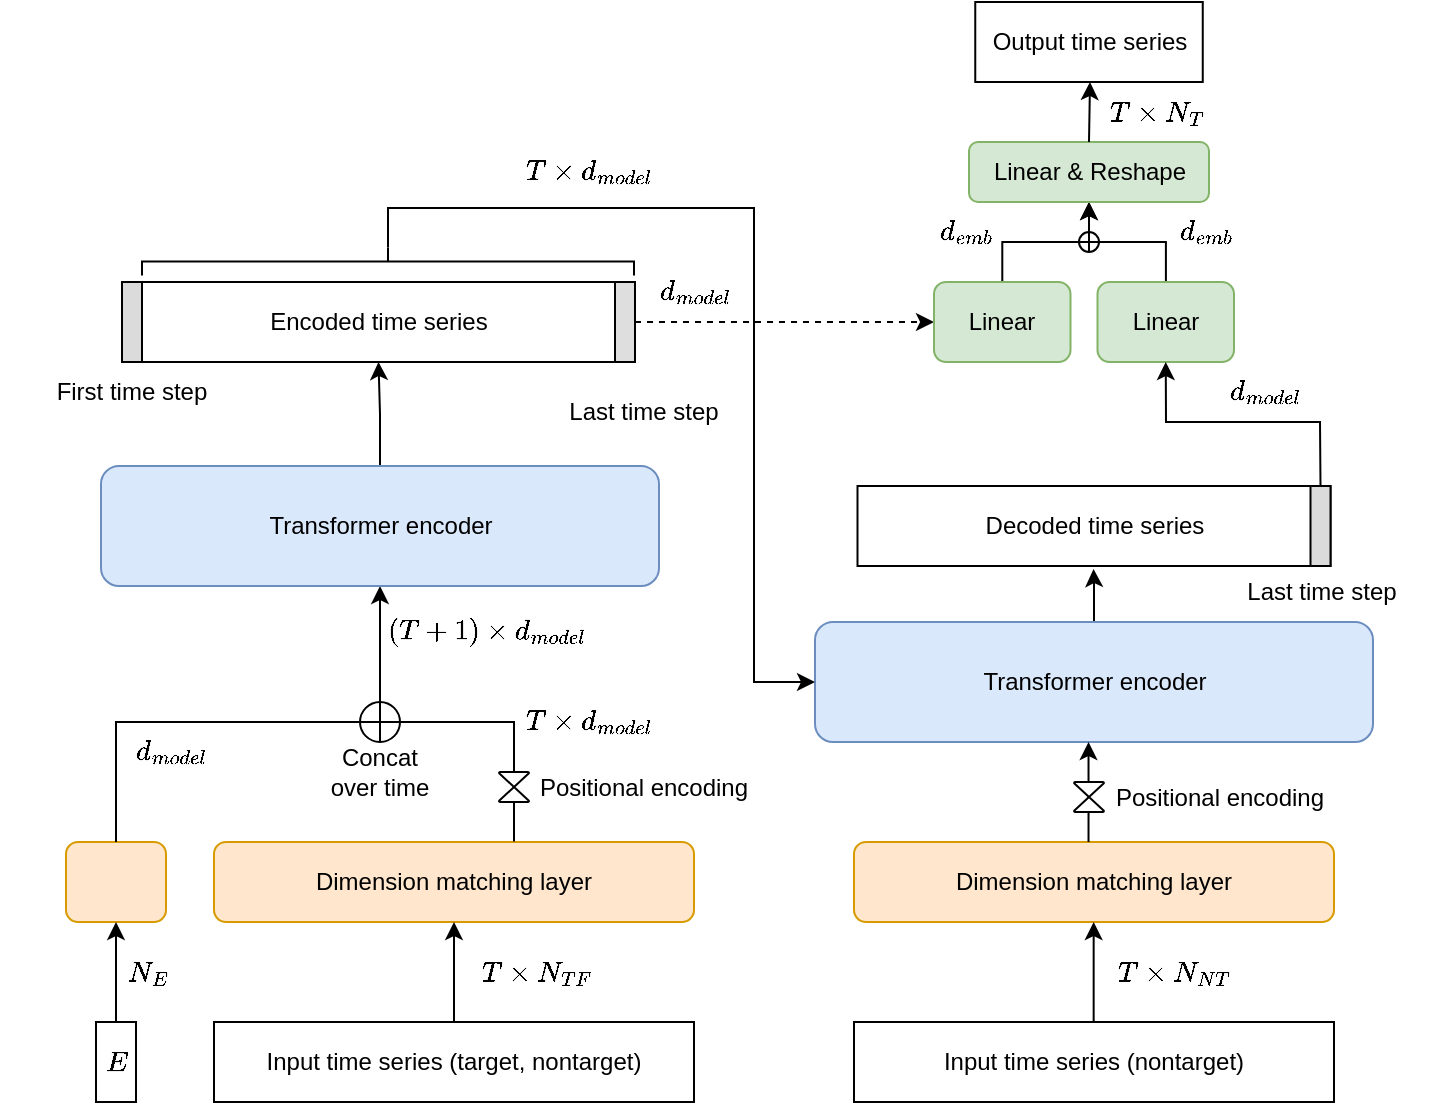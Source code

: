 <mxfile version="23.1.0" type="github">
  <diagram name="Page-1" id="ZrENTzr3K45VspEdxDzP">
    <mxGraphModel dx="2271" dy="748" grid="1" gridSize="10" guides="1" tooltips="1" connect="1" arrows="1" fold="1" page="1" pageScale="1" pageWidth="850" pageHeight="1100" math="1" shadow="0">
      <root>
        <mxCell id="0" />
        <mxCell id="1" parent="0" />
        <mxCell id="vCqHwj_-bdeTduItDin3-1" value="Input time series (target, nontarget)" style="rounded=0;whiteSpace=wrap;html=1;" vertex="1" parent="1">
          <mxGeometry x="100" y="630" width="240" height="40" as="geometry" />
        </mxCell>
        <mxCell id="vCqHwj_-bdeTduItDin3-2" value="Input time series (nontarget)" style="rounded=0;whiteSpace=wrap;html=1;" vertex="1" parent="1">
          <mxGeometry x="420" y="630" width="240" height="40" as="geometry" />
        </mxCell>
        <mxCell id="vCqHwj_-bdeTduItDin3-3" value="$$E$$" style="rounded=0;whiteSpace=wrap;html=1;" vertex="1" parent="1">
          <mxGeometry x="41" y="630" width="20" height="40" as="geometry" />
        </mxCell>
        <mxCell id="vCqHwj_-bdeTduItDin3-4" value="Dimension matching layer" style="rounded=1;whiteSpace=wrap;html=1;fillColor=#ffe6cc;strokeColor=#d79b00;" vertex="1" parent="1">
          <mxGeometry x="100" y="540" width="240" height="40" as="geometry" />
        </mxCell>
        <mxCell id="vCqHwj_-bdeTduItDin3-5" value="" style="endArrow=classic;html=1;rounded=0;exitX=0.5;exitY=0;exitDx=0;exitDy=0;entryX=0.5;entryY=1;entryDx=0;entryDy=0;" edge="1" parent="1" source="vCqHwj_-bdeTduItDin3-1" target="vCqHwj_-bdeTduItDin3-4">
          <mxGeometry width="50" height="50" relative="1" as="geometry">
            <mxPoint x="260" y="590" as="sourcePoint" />
            <mxPoint x="310" y="540" as="targetPoint" />
          </mxGeometry>
        </mxCell>
        <mxCell id="vCqHwj_-bdeTduItDin3-6" value="$$T \times N_{TF}$$" style="text;html=1;strokeColor=none;fillColor=none;align=center;verticalAlign=middle;whiteSpace=wrap;rounded=0;" vertex="1" parent="1">
          <mxGeometry x="232.25" y="590" width="60" height="30" as="geometry" />
        </mxCell>
        <mxCell id="vCqHwj_-bdeTduItDin3-8" value="" style="rounded=1;whiteSpace=wrap;html=1;fillColor=#ffe6cc;strokeColor=#d79b00;" vertex="1" parent="1">
          <mxGeometry x="26" y="540" width="50" height="40" as="geometry" />
        </mxCell>
        <mxCell id="vCqHwj_-bdeTduItDin3-9" value="" style="endArrow=classic;html=1;rounded=0;exitX=0.5;exitY=0;exitDx=0;exitDy=0;entryX=0.5;entryY=1;entryDx=0;entryDy=0;" edge="1" parent="1" source="vCqHwj_-bdeTduItDin3-3" target="vCqHwj_-bdeTduItDin3-8">
          <mxGeometry width="50" height="50" relative="1" as="geometry">
            <mxPoint x="116" y="690" as="sourcePoint" />
            <mxPoint x="166" y="640" as="targetPoint" />
          </mxGeometry>
        </mxCell>
        <mxCell id="vCqHwj_-bdeTduItDin3-10" value="$$N_E$$" style="text;html=1;strokeColor=none;fillColor=none;align=center;verticalAlign=middle;whiteSpace=wrap;rounded=0;" vertex="1" parent="1">
          <mxGeometry x="50" y="590" width="35" height="30" as="geometry" />
        </mxCell>
        <mxCell id="vCqHwj_-bdeTduItDin3-12" value="" style="endArrow=classic;html=1;rounded=0;exitX=0.5;exitY=0;exitDx=0;exitDy=0;entryX=0.5;entryY=1;entryDx=0;entryDy=0;" edge="1" parent="1" source="vCqHwj_-bdeTduItDin3-8" target="vCqHwj_-bdeTduItDin3-29">
          <mxGeometry width="50" height="50" relative="1" as="geometry">
            <mxPoint x="170" y="580" as="sourcePoint" />
            <mxPoint x="183" y="410" as="targetPoint" />
            <Array as="points">
              <mxPoint x="51" y="480" />
              <mxPoint x="183" y="480" />
            </Array>
          </mxGeometry>
        </mxCell>
        <mxCell id="vCqHwj_-bdeTduItDin3-16" value="$$d_{model}$$" style="text;html=1;strokeColor=none;fillColor=none;align=center;verticalAlign=middle;whiteSpace=wrap;rounded=0;" vertex="1" parent="1">
          <mxGeometry x="61" y="480" width="35" height="30" as="geometry" />
        </mxCell>
        <mxCell id="vCqHwj_-bdeTduItDin3-18" value="$$T \times d_{model}$$" style="text;html=1;strokeColor=none;fillColor=none;align=center;verticalAlign=middle;whiteSpace=wrap;rounded=0;" vertex="1" parent="1">
          <mxGeometry x="252.5" y="465" width="70" height="30" as="geometry" />
        </mxCell>
        <mxCell id="vCqHwj_-bdeTduItDin3-20" value="" style="verticalLabelPosition=bottom;verticalAlign=top;html=1;shape=mxgraph.flowchart.summing_function;" vertex="1" parent="1">
          <mxGeometry x="173" y="470" width="20" height="20" as="geometry" />
        </mxCell>
        <mxCell id="vCqHwj_-bdeTduItDin3-26" value="Concat&lt;br&gt;over time" style="text;html=1;strokeColor=none;fillColor=none;align=center;verticalAlign=middle;whiteSpace=wrap;rounded=0;" vertex="1" parent="1">
          <mxGeometry x="148" y="490" width="70" height="30" as="geometry" />
        </mxCell>
        <mxCell id="vCqHwj_-bdeTduItDin3-27" value="$$(T + 1) \times d_{model}$$" style="text;html=1;strokeColor=none;fillColor=none;align=center;verticalAlign=middle;whiteSpace=wrap;rounded=0;" vertex="1" parent="1">
          <mxGeometry x="201" y="420" width="70" height="30" as="geometry" />
        </mxCell>
        <mxCell id="vCqHwj_-bdeTduItDin3-32" style="edgeStyle=orthogonalEdgeStyle;rounded=0;orthogonalLoop=1;jettySize=auto;html=1;entryX=0.5;entryY=1;entryDx=0;entryDy=0;" edge="1" parent="1" source="vCqHwj_-bdeTduItDin3-29" target="vCqHwj_-bdeTduItDin3-33">
          <mxGeometry relative="1" as="geometry">
            <mxPoint x="183" y="290" as="targetPoint" />
          </mxGeometry>
        </mxCell>
        <mxCell id="vCqHwj_-bdeTduItDin3-29" value="Transformer encoder" style="rounded=1;whiteSpace=wrap;html=1;fillColor=#dae8fc;strokeColor=#6c8ebf;" vertex="1" parent="1">
          <mxGeometry x="43.5" y="352" width="279" height="60" as="geometry" />
        </mxCell>
        <mxCell id="vCqHwj_-bdeTduItDin3-31" value="" style="endArrow=none;html=1;rounded=0;exitX=0.625;exitY=-0.005;exitDx=0;exitDy=0;exitPerimeter=0;entryX=1;entryY=0.5;entryDx=0;entryDy=0;entryPerimeter=0;" edge="1" parent="1" source="vCqHwj_-bdeTduItDin3-4" target="vCqHwj_-bdeTduItDin3-20">
          <mxGeometry width="50" height="50" relative="1" as="geometry">
            <mxPoint x="140" y="420" as="sourcePoint" />
            <mxPoint x="190" y="370" as="targetPoint" />
            <Array as="points">
              <mxPoint x="250" y="480" />
            </Array>
          </mxGeometry>
        </mxCell>
        <mxCell id="vCqHwj_-bdeTduItDin3-33" value="Encoded time series" style="rounded=0;whiteSpace=wrap;html=1;" vertex="1" parent="1">
          <mxGeometry x="64" y="260" width="236.5" height="40" as="geometry" />
        </mxCell>
        <mxCell id="vCqHwj_-bdeTduItDin3-36" value="" style="verticalLabelPosition=bottom;verticalAlign=top;html=1;shape=mxgraph.flowchart.collate;rotation=-180;" vertex="1" parent="1">
          <mxGeometry x="242.5" y="505" width="15" height="15" as="geometry" />
        </mxCell>
        <mxCell id="vCqHwj_-bdeTduItDin3-39" value="Positional encoding" style="text;html=1;strokeColor=none;fillColor=none;align=center;verticalAlign=middle;whiteSpace=wrap;rounded=0;" vertex="1" parent="1">
          <mxGeometry x="260" y="497.5" width="110" height="30" as="geometry" />
        </mxCell>
        <mxCell id="vCqHwj_-bdeTduItDin3-42" value="Dimension matching layer" style="rounded=1;whiteSpace=wrap;html=1;fillColor=#ffe6cc;strokeColor=#d79b00;" vertex="1" parent="1">
          <mxGeometry x="420" y="540" width="240" height="40" as="geometry" />
        </mxCell>
        <mxCell id="vCqHwj_-bdeTduItDin3-43" value="" style="endArrow=classic;html=1;rounded=0;exitX=0.5;exitY=0;exitDx=0;exitDy=0;entryX=0.5;entryY=1;entryDx=0;entryDy=0;" edge="1" parent="1">
          <mxGeometry width="50" height="50" relative="1" as="geometry">
            <mxPoint x="539.83" y="630" as="sourcePoint" />
            <mxPoint x="539.83" y="580" as="targetPoint" />
          </mxGeometry>
        </mxCell>
        <mxCell id="vCqHwj_-bdeTduItDin3-44" value="$$T \times N_{NT}$$" style="text;html=1;strokeColor=none;fillColor=none;align=center;verticalAlign=middle;whiteSpace=wrap;rounded=0;" vertex="1" parent="1">
          <mxGeometry x="550" y="590" width="60" height="30" as="geometry" />
        </mxCell>
        <mxCell id="vCqHwj_-bdeTduItDin3-62" value="" style="edgeStyle=orthogonalEdgeStyle;rounded=0;orthogonalLoop=1;jettySize=auto;html=1;entryX=0.499;entryY=1.038;entryDx=0;entryDy=0;entryPerimeter=0;" edge="1" parent="1" source="vCqHwj_-bdeTduItDin3-48" target="vCqHwj_-bdeTduItDin3-60">
          <mxGeometry relative="1" as="geometry" />
        </mxCell>
        <mxCell id="vCqHwj_-bdeTduItDin3-48" value="Transformer encoder" style="rounded=1;whiteSpace=wrap;html=1;fillColor=#dae8fc;strokeColor=#6c8ebf;" vertex="1" parent="1">
          <mxGeometry x="400.5" y="430" width="279" height="60" as="geometry" />
        </mxCell>
        <mxCell id="vCqHwj_-bdeTduItDin3-50" value="" style="rounded=0;whiteSpace=wrap;html=1;fillColor=#dbdbdb;" vertex="1" parent="1">
          <mxGeometry x="54" y="260" width="10" height="40" as="geometry" />
        </mxCell>
        <mxCell id="vCqHwj_-bdeTduItDin3-51" value="$$T \times d_{model}$$" style="text;html=1;strokeColor=none;fillColor=none;align=center;verticalAlign=middle;whiteSpace=wrap;rounded=0;" vertex="1" parent="1">
          <mxGeometry x="221.75" y="190" width="131.5" height="30" as="geometry" />
        </mxCell>
        <mxCell id="vCqHwj_-bdeTduItDin3-58" style="edgeStyle=orthogonalEdgeStyle;rounded=0;orthogonalLoop=1;jettySize=auto;html=1;exitX=0;exitY=0.5;exitDx=0;exitDy=0;exitPerimeter=0;entryX=0;entryY=0.5;entryDx=0;entryDy=0;" edge="1" parent="1" source="vCqHwj_-bdeTduItDin3-56" target="vCqHwj_-bdeTduItDin3-48">
          <mxGeometry relative="1" as="geometry">
            <mxPoint x="440" y="230" as="targetPoint" />
            <Array as="points">
              <mxPoint x="187" y="223" />
              <mxPoint x="370" y="223" />
              <mxPoint x="370" y="460" />
            </Array>
          </mxGeometry>
        </mxCell>
        <mxCell id="vCqHwj_-bdeTduItDin3-56" value="" style="strokeWidth=1;html=1;shape=mxgraph.flowchart.annotation_2;align=left;labelPosition=right;pointerEvents=1;rotation=90;" vertex="1" parent="1">
          <mxGeometry x="180" y="126.8" width="14" height="246" as="geometry" />
        </mxCell>
        <mxCell id="vCqHwj_-bdeTduItDin3-59" value="Last time step" style="text;html=1;strokeColor=none;fillColor=none;align=center;verticalAlign=middle;whiteSpace=wrap;rounded=0;" vertex="1" parent="1">
          <mxGeometry x="587.5" y="400" width="131.5" height="30" as="geometry" />
        </mxCell>
        <mxCell id="vCqHwj_-bdeTduItDin3-60" value="Decoded time series" style="rounded=0;whiteSpace=wrap;html=1;" vertex="1" parent="1">
          <mxGeometry x="421.75" y="362" width="236.5" height="40" as="geometry" />
        </mxCell>
        <mxCell id="vCqHwj_-bdeTduItDin3-61" value="" style="rounded=0;whiteSpace=wrap;html=1;fillStyle=auto;fillColor=#DEDEDE;gradientColor=none;" vertex="1" parent="1">
          <mxGeometry x="300.5" y="260" width="10" height="40" as="geometry" />
        </mxCell>
        <mxCell id="vCqHwj_-bdeTduItDin3-35" value="" style="rounded=0;whiteSpace=wrap;html=1;fillColor=#DBDBDB;" vertex="1" parent="1">
          <mxGeometry x="648.25" y="362" width="10" height="40" as="geometry" />
        </mxCell>
        <mxCell id="vCqHwj_-bdeTduItDin3-64" value="Positional encoding" style="text;html=1;strokeColor=none;fillColor=none;align=center;verticalAlign=middle;whiteSpace=wrap;rounded=0;" vertex="1" parent="1">
          <mxGeometry x="547.5" y="502.5" width="110" height="30" as="geometry" />
        </mxCell>
        <mxCell id="vCqHwj_-bdeTduItDin3-67" value="" style="endArrow=classic;html=1;rounded=0;exitX=0.5;exitY=0;exitDx=0;exitDy=0;entryX=0.5;entryY=1;entryDx=0;entryDy=0;" edge="1" parent="1">
          <mxGeometry width="50" height="50" relative="1" as="geometry">
            <mxPoint x="537.26" y="540" as="sourcePoint" />
            <mxPoint x="537.26" y="490" as="targetPoint" />
          </mxGeometry>
        </mxCell>
        <mxCell id="vCqHwj_-bdeTduItDin3-45" value="" style="verticalLabelPosition=bottom;verticalAlign=top;html=1;shape=mxgraph.flowchart.collate;rotation=-180;" vertex="1" parent="1">
          <mxGeometry x="530" y="510" width="15" height="15" as="geometry" />
        </mxCell>
        <mxCell id="vCqHwj_-bdeTduItDin3-70" value="First time step" style="text;html=1;strokeColor=none;fillColor=none;align=center;verticalAlign=middle;whiteSpace=wrap;rounded=0;" vertex="1" parent="1">
          <mxGeometry x="-6.75" y="300" width="131.5" height="30" as="geometry" />
        </mxCell>
        <mxCell id="vCqHwj_-bdeTduItDin3-72" value="Last time step" style="text;html=1;strokeColor=none;fillColor=none;align=center;verticalAlign=middle;whiteSpace=wrap;rounded=0;" vertex="1" parent="1">
          <mxGeometry x="248.5" y="310" width="131.5" height="30" as="geometry" />
        </mxCell>
        <mxCell id="vCqHwj_-bdeTduItDin3-73" value="" style="endArrow=classic;html=1;rounded=0;exitX=1;exitY=0.5;exitDx=0;exitDy=0;dashed=1;entryX=0;entryY=0.5;entryDx=0;entryDy=0;" edge="1" parent="1" source="vCqHwj_-bdeTduItDin3-61" target="vCqHwj_-bdeTduItDin3-74">
          <mxGeometry width="50" height="50" relative="1" as="geometry">
            <mxPoint x="370" y="380" as="sourcePoint" />
            <mxPoint x="420" y="280" as="targetPoint" />
          </mxGeometry>
        </mxCell>
        <mxCell id="vCqHwj_-bdeTduItDin3-83" style="edgeStyle=orthogonalEdgeStyle;rounded=0;orthogonalLoop=1;jettySize=auto;html=1;entryX=0.5;entryY=1;entryDx=0;entryDy=0;" edge="1" parent="1" source="vCqHwj_-bdeTduItDin3-74" target="vCqHwj_-bdeTduItDin3-82">
          <mxGeometry relative="1" as="geometry" />
        </mxCell>
        <mxCell id="vCqHwj_-bdeTduItDin3-74" value="Linear" style="rounded=1;whiteSpace=wrap;html=1;fillColor=#d5e8d4;strokeColor=#82b366;" vertex="1" parent="1">
          <mxGeometry x="460" y="260" width="68.25" height="40" as="geometry" />
        </mxCell>
        <mxCell id="vCqHwj_-bdeTduItDin3-84" style="edgeStyle=orthogonalEdgeStyle;rounded=0;orthogonalLoop=1;jettySize=auto;html=1;entryX=0.5;entryY=1;entryDx=0;entryDy=0;" edge="1" parent="1" source="vCqHwj_-bdeTduItDin3-75" target="vCqHwj_-bdeTduItDin3-82">
          <mxGeometry relative="1" as="geometry">
            <mxPoint x="550" y="240" as="targetPoint" />
          </mxGeometry>
        </mxCell>
        <mxCell id="vCqHwj_-bdeTduItDin3-75" value="Linear" style="rounded=1;whiteSpace=wrap;html=1;fillColor=#d5e8d4;strokeColor=#82b366;" vertex="1" parent="1">
          <mxGeometry x="541.75" y="260" width="68.25" height="40" as="geometry" />
        </mxCell>
        <mxCell id="vCqHwj_-bdeTduItDin3-76" value="" style="endArrow=classic;html=1;rounded=0;exitX=0.5;exitY=0;exitDx=0;exitDy=0;entryX=0.5;entryY=1;entryDx=0;entryDy=0;" edge="1" parent="1" source="vCqHwj_-bdeTduItDin3-35" target="vCqHwj_-bdeTduItDin3-75">
          <mxGeometry width="50" height="50" relative="1" as="geometry">
            <mxPoint x="321" y="290" as="sourcePoint" />
            <mxPoint x="430" y="290" as="targetPoint" />
            <Array as="points">
              <mxPoint x="653" y="330" />
              <mxPoint x="576" y="330" />
            </Array>
          </mxGeometry>
        </mxCell>
        <mxCell id="vCqHwj_-bdeTduItDin3-77" value="$$d_{emb}$$" style="text;html=1;strokeColor=none;fillColor=none;align=center;verticalAlign=middle;whiteSpace=wrap;rounded=0;" vertex="1" parent="1">
          <mxGeometry x="450" y="220" width="51.5" height="30" as="geometry" />
        </mxCell>
        <mxCell id="vCqHwj_-bdeTduItDin3-78" value="$$d_{model}$$" style="text;html=1;strokeColor=none;fillColor=none;align=center;verticalAlign=middle;whiteSpace=wrap;rounded=0;" vertex="1" parent="1">
          <mxGeometry x="560" y="300" width="131.5" height="30" as="geometry" />
        </mxCell>
        <mxCell id="vCqHwj_-bdeTduItDin3-82" value="Linear &amp;amp; Reshape" style="rounded=1;whiteSpace=wrap;html=1;fillColor=#d5e8d4;strokeColor=#82b366;" vertex="1" parent="1">
          <mxGeometry x="477.5" y="190" width="120" height="30" as="geometry" />
        </mxCell>
        <mxCell id="vCqHwj_-bdeTduItDin3-85" value="$$d_{model}$$" style="text;html=1;strokeColor=none;fillColor=none;align=center;verticalAlign=middle;whiteSpace=wrap;rounded=0;" vertex="1" parent="1">
          <mxGeometry x="311" y="250" width="59" height="30" as="geometry" />
        </mxCell>
        <mxCell id="vCqHwj_-bdeTduItDin3-86" value="$$d_{emb}$$" style="text;html=1;strokeColor=none;fillColor=none;align=center;verticalAlign=middle;whiteSpace=wrap;rounded=0;" vertex="1" parent="1">
          <mxGeometry x="570" y="220" width="51.5" height="30" as="geometry" />
        </mxCell>
        <mxCell id="vCqHwj_-bdeTduItDin3-87" value="" style="shape=orEllipse;perimeter=ellipsePerimeter;whiteSpace=wrap;html=1;backgroundOutline=1;" vertex="1" parent="1">
          <mxGeometry x="532.5" y="235" width="10" height="10" as="geometry" />
        </mxCell>
        <mxCell id="vCqHwj_-bdeTduItDin3-90" value="" style="endArrow=classic;html=1;rounded=0;exitX=0.5;exitY=0;exitDx=0;exitDy=0;" edge="1" parent="1" source="vCqHwj_-bdeTduItDin3-82">
          <mxGeometry width="50" height="50" relative="1" as="geometry">
            <mxPoint x="560" y="170" as="sourcePoint" />
            <mxPoint x="538" y="160" as="targetPoint" />
          </mxGeometry>
        </mxCell>
        <mxCell id="vCqHwj_-bdeTduItDin3-91" value="Output time series" style="rounded=0;whiteSpace=wrap;html=1;" vertex="1" parent="1">
          <mxGeometry x="480.63" y="120" width="113.75" height="40" as="geometry" />
        </mxCell>
        <mxCell id="vCqHwj_-bdeTduItDin3-92" value="$$T \times N_{T}$$" style="text;html=1;strokeColor=none;fillColor=none;align=center;verticalAlign=middle;whiteSpace=wrap;rounded=0;" vertex="1" parent="1">
          <mxGeometry x="546" y="160" width="51.5" height="30" as="geometry" />
        </mxCell>
      </root>
    </mxGraphModel>
  </diagram>
</mxfile>
